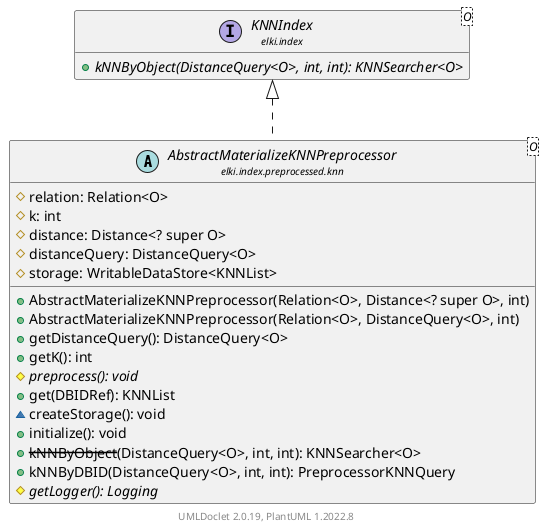 @startuml
    remove .*\.(Instance|Par|Parameterizer|Factory)$
    set namespaceSeparator none
    hide empty fields
    hide empty methods

    abstract class "<size:14>AbstractMaterializeKNNPreprocessor\n<size:10>elki.index.preprocessed.knn" as elki.index.preprocessed.knn.AbstractMaterializeKNNPreprocessor<O> [[AbstractMaterializeKNNPreprocessor.html]] {
        #relation: Relation<O>
        #k: int
        #distance: Distance<? super O>
        #distanceQuery: DistanceQuery<O>
        #storage: WritableDataStore<KNNList>
        +AbstractMaterializeKNNPreprocessor(Relation<O>, Distance<? super O>, int)
        +AbstractMaterializeKNNPreprocessor(Relation<O>, DistanceQuery<O>, int)
        +getDistanceQuery(): DistanceQuery<O>
        +getK(): int
        {abstract} #preprocess(): void
        +get(DBIDRef): KNNList
        ~createStorage(): void
        +initialize(): void
        +--kNNByObject--(DistanceQuery<O>, int, int): KNNSearcher<O>
        +kNNByDBID(DistanceQuery<O>, int, int): PreprocessorKNNQuery
        {abstract} #getLogger(): Logging
    }

    interface "<size:14>KNNIndex\n<size:10>elki.index" as elki.index.KNNIndex<O> [[../../KNNIndex.html]] {
        {abstract} +kNNByObject(DistanceQuery<O>, int, int): KNNSearcher<O>
    }
    abstract class "<size:14>AbstractMaterializeKNNPreprocessor.Factory\n<size:10>elki.index.preprocessed.knn" as elki.index.preprocessed.knn.AbstractMaterializeKNNPreprocessor.Factory<O> [[AbstractMaterializeKNNPreprocessor.Factory.html]]

    elki.index.KNNIndex <|.. elki.index.preprocessed.knn.AbstractMaterializeKNNPreprocessor
    elki.index.preprocessed.knn.AbstractMaterializeKNNPreprocessor +-- elki.index.preprocessed.knn.AbstractMaterializeKNNPreprocessor.Factory

    center footer UMLDoclet 2.0.19, PlantUML 1.2022.8
@enduml

